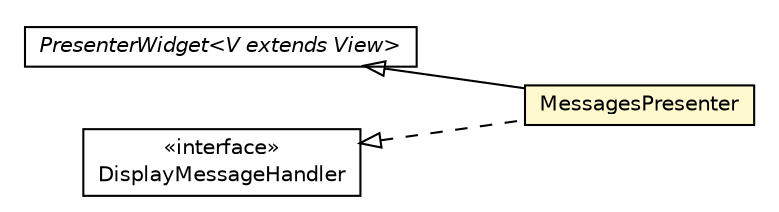 #!/usr/local/bin/dot
#
# Class diagram 
# Generated by UMLGraph version R5_6-24-gf6e263 (http://www.umlgraph.org/)
#

digraph G {
	edge [fontname="Helvetica",fontsize=10,labelfontname="Helvetica",labelfontsize=10];
	node [fontname="Helvetica",fontsize=10,shape=plaintext];
	nodesep=0.25;
	ranksep=0.5;
	rankdir=LR;
	// com.gwtplatform.mvp.client.PresenterWidget<V extends com.gwtplatform.mvp.client.View>
	c249767 [label=<<table title="com.gwtplatform.mvp.client.PresenterWidget" border="0" cellborder="1" cellspacing="0" cellpadding="2" port="p" href="../../../../../mvp/client/PresenterWidget.html">
		<tr><td><table border="0" cellspacing="0" cellpadding="1">
<tr><td align="center" balign="center"><font face="Helvetica-Oblique"> PresenterWidget&lt;V extends View&gt; </font></td></tr>
		</table></td></tr>
		</table>>, URL="../../../../../mvp/client/PresenterWidget.html", fontname="Helvetica", fontcolor="black", fontsize=10.0];
	// com.gwtplatform.carstore.client.application.event.DisplayMessageEvent.DisplayMessageHandler
	c250047 [label=<<table title="com.gwtplatform.carstore.client.application.event.DisplayMessageEvent.DisplayMessageHandler" border="0" cellborder="1" cellspacing="0" cellpadding="2" port="p" href="../../event/DisplayMessageEvent.DisplayMessageHandler.html">
		<tr><td><table border="0" cellspacing="0" cellpadding="1">
<tr><td align="center" balign="center"> &#171;interface&#187; </td></tr>
<tr><td align="center" balign="center"> DisplayMessageHandler </td></tr>
		</table></td></tr>
		</table>>, URL="../../event/DisplayMessageEvent.DisplayMessageHandler.html", fontname="Helvetica", fontcolor="black", fontsize=10.0];
	// com.gwtplatform.carstore.client.application.widget.message.MessagesPresenter
	c250126 [label=<<table title="com.gwtplatform.carstore.client.application.widget.message.MessagesPresenter" border="0" cellborder="1" cellspacing="0" cellpadding="2" port="p" bgcolor="lemonChiffon" href="./MessagesPresenter.html">
		<tr><td><table border="0" cellspacing="0" cellpadding="1">
<tr><td align="center" balign="center"> MessagesPresenter </td></tr>
		</table></td></tr>
		</table>>, URL="./MessagesPresenter.html", fontname="Helvetica", fontcolor="black", fontsize=10.0];
	//com.gwtplatform.carstore.client.application.widget.message.MessagesPresenter extends com.gwtplatform.mvp.client.PresenterWidget<com.gwtplatform.carstore.client.application.widget.message.MessagesPresenter.MyView>
	c249767:p -> c250126:p [dir=back,arrowtail=empty];
	//com.gwtplatform.carstore.client.application.widget.message.MessagesPresenter implements com.gwtplatform.carstore.client.application.event.DisplayMessageEvent.DisplayMessageHandler
	c250047:p -> c250126:p [dir=back,arrowtail=empty,style=dashed];
}

